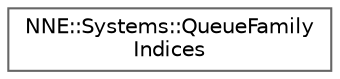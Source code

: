 digraph "Graphical Class Hierarchy"
{
 // LATEX_PDF_SIZE
  bgcolor="transparent";
  edge [fontname=Helvetica,fontsize=10,labelfontname=Helvetica,labelfontsize=10];
  node [fontname=Helvetica,fontsize=10,shape=box,height=0.2,width=0.4];
  rankdir="LR";
  Node0 [id="Node000000",label="NNE::Systems::QueueFamily\lIndices",height=0.2,width=0.4,color="grey40", fillcolor="white", style="filled",URL="$struct_n_n_e_1_1_systems_1_1_queue_family_indices.html",tooltip=" "];
}
